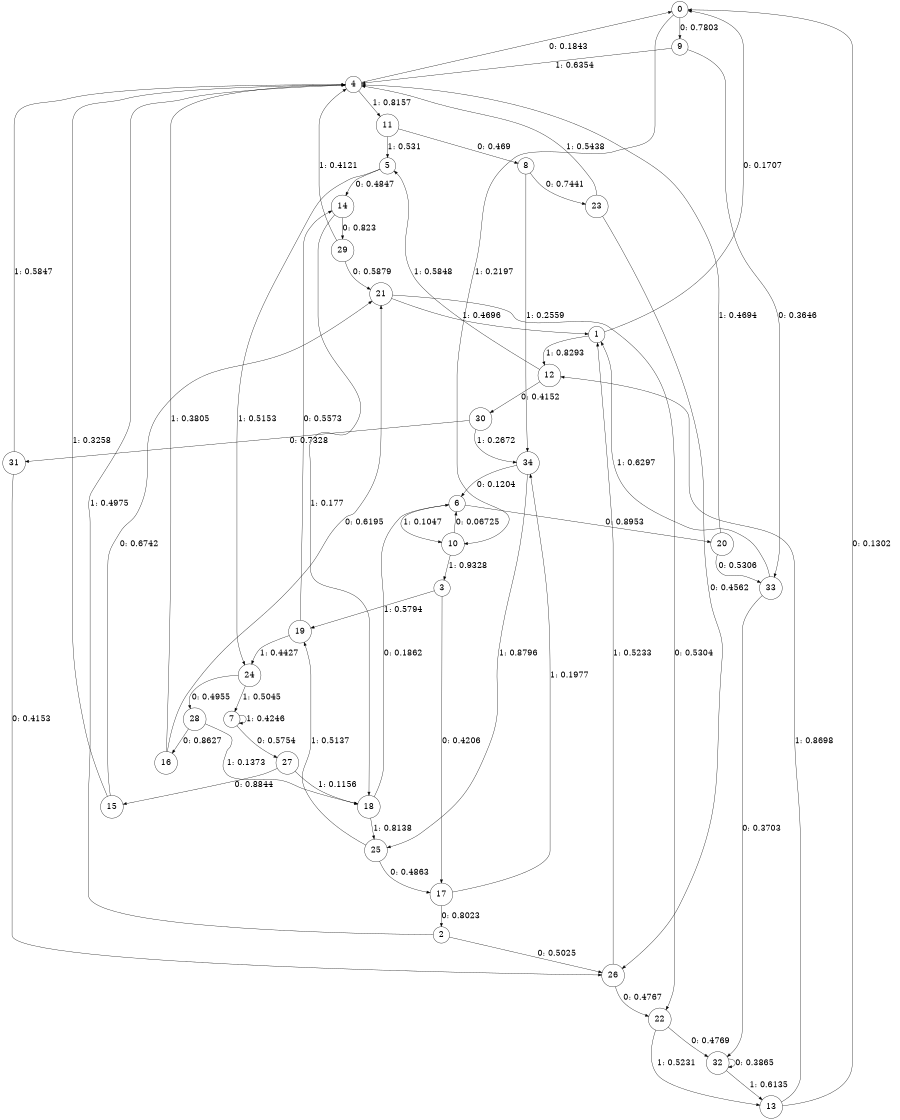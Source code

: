 digraph "ch1randomL7" {
size = "6,8.5";
ratio = "fill";
node [shape = circle];
node [fontsize = 24];
edge [fontsize = 24];
0 -> 9 [label = "0: 0.7803   "];
0 -> 10 [label = "1: 0.2197   "];
1 -> 0 [label = "0: 0.1707   "];
1 -> 12 [label = "1: 0.8293   "];
2 -> 26 [label = "0: 0.5025   "];
2 -> 4 [label = "1: 0.4975   "];
3 -> 17 [label = "0: 0.4206   "];
3 -> 19 [label = "1: 0.5794   "];
4 -> 0 [label = "0: 0.1843   "];
4 -> 11 [label = "1: 0.8157   "];
5 -> 14 [label = "0: 0.4847   "];
5 -> 24 [label = "1: 0.5153   "];
6 -> 20 [label = "0: 0.8953   "];
6 -> 10 [label = "1: 0.1047   "];
7 -> 27 [label = "0: 0.5754   "];
7 -> 7 [label = "1: 0.4246   "];
8 -> 23 [label = "0: 0.7441   "];
8 -> 34 [label = "1: 0.2559   "];
9 -> 33 [label = "0: 0.3646   "];
9 -> 4 [label = "1: 0.6354   "];
10 -> 6 [label = "0: 0.06725  "];
10 -> 3 [label = "1: 0.9328   "];
11 -> 8 [label = "0: 0.469    "];
11 -> 5 [label = "1: 0.531    "];
12 -> 30 [label = "0: 0.4152   "];
12 -> 5 [label = "1: 0.5848   "];
13 -> 0 [label = "0: 0.1302   "];
13 -> 12 [label = "1: 0.8698   "];
14 -> 29 [label = "0: 0.823    "];
14 -> 18 [label = "1: 0.177    "];
15 -> 21 [label = "0: 0.6742   "];
15 -> 4 [label = "1: 0.3258   "];
16 -> 21 [label = "0: 0.6195   "];
16 -> 4 [label = "1: 0.3805   "];
17 -> 2 [label = "0: 0.8023   "];
17 -> 34 [label = "1: 0.1977   "];
18 -> 6 [label = "0: 0.1862   "];
18 -> 25 [label = "1: 0.8138   "];
19 -> 14 [label = "0: 0.5573   "];
19 -> 24 [label = "1: 0.4427   "];
20 -> 33 [label = "0: 0.5306   "];
20 -> 4 [label = "1: 0.4694   "];
21 -> 22 [label = "0: 0.5304   "];
21 -> 1 [label = "1: 0.4696   "];
22 -> 32 [label = "0: 0.4769   "];
22 -> 13 [label = "1: 0.5231   "];
23 -> 26 [label = "0: 0.4562   "];
23 -> 4 [label = "1: 0.5438   "];
24 -> 28 [label = "0: 0.4955   "];
24 -> 7 [label = "1: 0.5045   "];
25 -> 17 [label = "0: 0.4863   "];
25 -> 19 [label = "1: 0.5137   "];
26 -> 22 [label = "0: 0.4767   "];
26 -> 1 [label = "1: 0.5233   "];
27 -> 15 [label = "0: 0.8844   "];
27 -> 18 [label = "1: 0.1156   "];
28 -> 16 [label = "0: 0.8627   "];
28 -> 18 [label = "1: 0.1373   "];
29 -> 21 [label = "0: 0.5879   "];
29 -> 4 [label = "1: 0.4121   "];
30 -> 31 [label = "0: 0.7328   "];
30 -> 34 [label = "1: 0.2672   "];
31 -> 26 [label = "0: 0.4153   "];
31 -> 4 [label = "1: 0.5847   "];
32 -> 32 [label = "0: 0.3865   "];
32 -> 13 [label = "1: 0.6135   "];
33 -> 32 [label = "0: 0.3703   "];
33 -> 1 [label = "1: 0.6297   "];
34 -> 6 [label = "0: 0.1204   "];
34 -> 25 [label = "1: 0.8796   "];
}